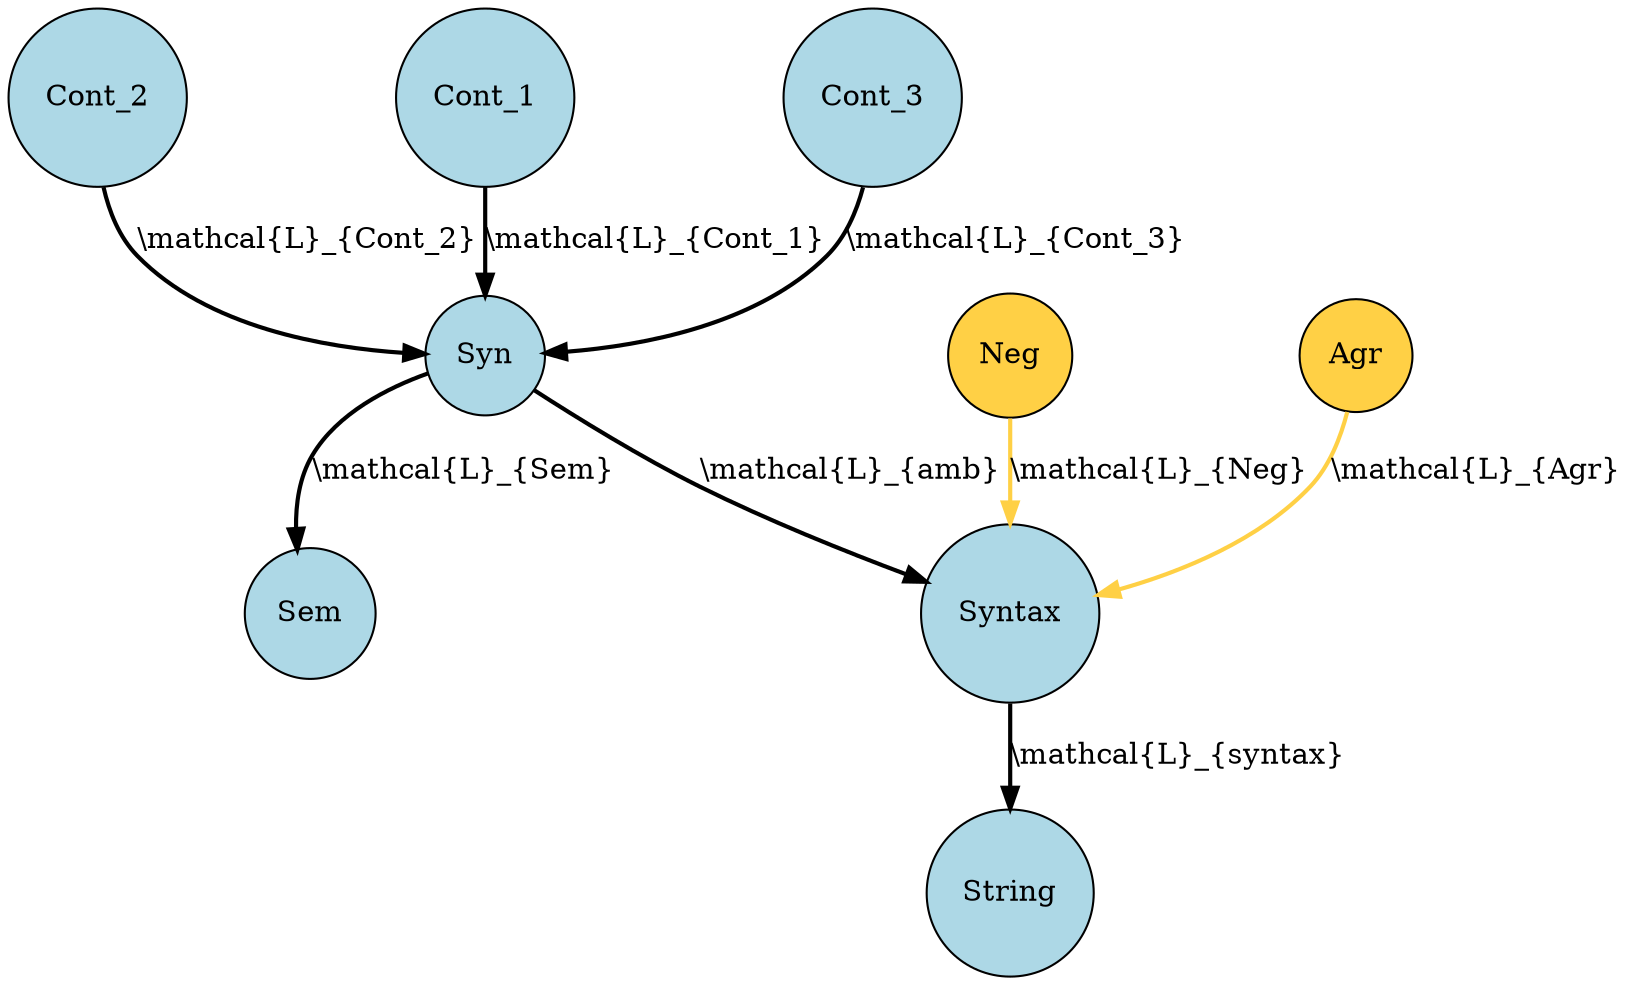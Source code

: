 strict digraph "illustration4" {
  node [shape="circle",style="filled",fillcolor="lightblue"]
  edge [style="bold"]
  "Cont_2" -> "Syn" [label="\\mathcal{L}_{Cont_2}"]
  "Cont_1" -> "Syn" [label="\\mathcal{L}_{Cont_1}"]
  "Cont_3" -> "Syn" [label="\\mathcal{L}_{Cont_3}"]
  "Syn" -> "Sem" [label="\\mathcal{L}_{Sem}"]
  "Syntax" -> "String" [label="\\mathcal{L}_{syntax}"]
  "Neg" [fillcolor="#FFD045"]
  "Neg" -> "Syntax" [label="\\mathcal{L}_{Neg}", color="#FFD045"]
  "Agr" [fillcolor="#FFD045"]
  "Agr" -> "Syntax" [label="\\mathcal{L}_{Agr}", color="#FFD045"]
  "Syn" -> "Syntax" [label="\\mathcal{L}_{amb}"]
}

